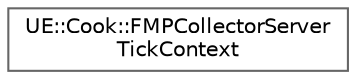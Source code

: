 digraph "Graphical Class Hierarchy"
{
 // INTERACTIVE_SVG=YES
 // LATEX_PDF_SIZE
  bgcolor="transparent";
  edge [fontname=Helvetica,fontsize=10,labelfontname=Helvetica,labelfontsize=10];
  node [fontname=Helvetica,fontsize=10,shape=box,height=0.2,width=0.4];
  rankdir="LR";
  Node0 [id="Node000000",label="UE::Cook::FMPCollectorServer\lTickContext",height=0.2,width=0.4,color="grey40", fillcolor="white", style="filled",URL="$d7/df8/classUE_1_1Cook_1_1FMPCollectorServerTickContext.html",tooltip=" "];
}
